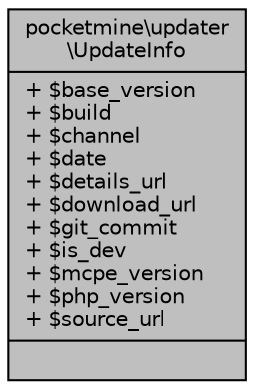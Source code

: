 digraph "pocketmine\updater\UpdateInfo"
{
 // INTERACTIVE_SVG=YES
 // LATEX_PDF_SIZE
  edge [fontname="Helvetica",fontsize="10",labelfontname="Helvetica",labelfontsize="10"];
  node [fontname="Helvetica",fontsize="10",shape=record];
  Node1 [label="{pocketmine\\updater\l\\UpdateInfo\n|+ $base_version\l+ $build\l+ $channel\l+ $date\l+ $details_url\l+ $download_url\l+ $git_commit\l+ $is_dev\l+ $mcpe_version\l+ $php_version\l+ $source_url\l|}",height=0.2,width=0.4,color="black", fillcolor="grey75", style="filled", fontcolor="black",tooltip=" "];
}
